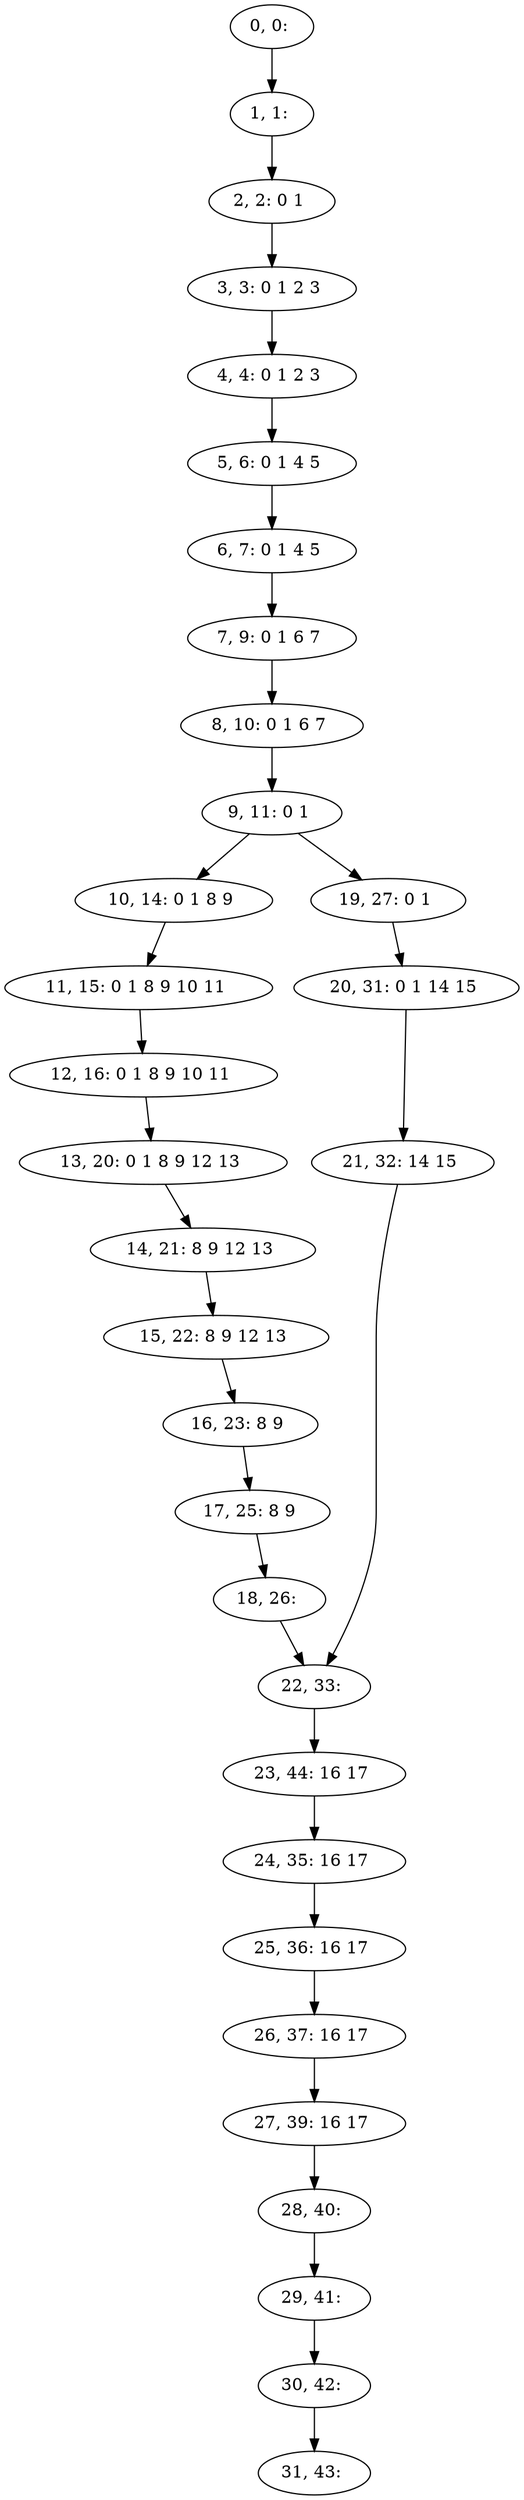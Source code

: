 digraph G {
0[label="0, 0: "];
1[label="1, 1: "];
2[label="2, 2: 0 1 "];
3[label="3, 3: 0 1 2 3 "];
4[label="4, 4: 0 1 2 3 "];
5[label="5, 6: 0 1 4 5 "];
6[label="6, 7: 0 1 4 5 "];
7[label="7, 9: 0 1 6 7 "];
8[label="8, 10: 0 1 6 7 "];
9[label="9, 11: 0 1 "];
10[label="10, 14: 0 1 8 9 "];
11[label="11, 15: 0 1 8 9 10 11 "];
12[label="12, 16: 0 1 8 9 10 11 "];
13[label="13, 20: 0 1 8 9 12 13 "];
14[label="14, 21: 8 9 12 13 "];
15[label="15, 22: 8 9 12 13 "];
16[label="16, 23: 8 9 "];
17[label="17, 25: 8 9 "];
18[label="18, 26: "];
19[label="19, 27: 0 1 "];
20[label="20, 31: 0 1 14 15 "];
21[label="21, 32: 14 15 "];
22[label="22, 33: "];
23[label="23, 44: 16 17 "];
24[label="24, 35: 16 17 "];
25[label="25, 36: 16 17 "];
26[label="26, 37: 16 17 "];
27[label="27, 39: 16 17 "];
28[label="28, 40: "];
29[label="29, 41: "];
30[label="30, 42: "];
31[label="31, 43: "];
0->1 ;
1->2 ;
2->3 ;
3->4 ;
4->5 ;
5->6 ;
6->7 ;
7->8 ;
8->9 ;
9->10 ;
9->19 ;
10->11 ;
11->12 ;
12->13 ;
13->14 ;
14->15 ;
15->16 ;
16->17 ;
17->18 ;
18->22 ;
19->20 ;
20->21 ;
21->22 ;
22->23 ;
23->24 ;
24->25 ;
25->26 ;
26->27 ;
27->28 ;
28->29 ;
29->30 ;
30->31 ;
}
